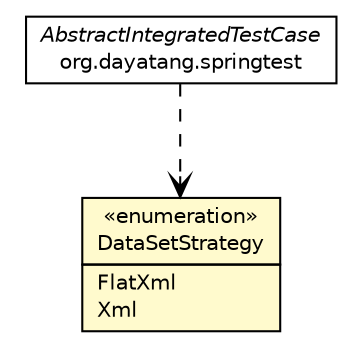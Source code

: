#!/usr/local/bin/dot
#
# Class diagram 
# Generated by UMLGraph version R5_6_6-8-g8d7759 (http://www.umlgraph.org/)
#

digraph G {
	edge [fontname="Helvetica",fontsize=10,labelfontname="Helvetica",labelfontsize=10];
	node [fontname="Helvetica",fontsize=10,shape=plaintext];
	nodesep=0.25;
	ranksep=0.5;
	// org.dayatang.dbunit.DataSetStrategy
	c35649 [label=<<table title="org.dayatang.dbunit.DataSetStrategy" border="0" cellborder="1" cellspacing="0" cellpadding="2" port="p" bgcolor="lemonChiffon" href="./DataSetStrategy.html">
		<tr><td><table border="0" cellspacing="0" cellpadding="1">
<tr><td align="center" balign="center"> &#171;enumeration&#187; </td></tr>
<tr><td align="center" balign="center"> DataSetStrategy </td></tr>
		</table></td></tr>
		<tr><td><table border="0" cellspacing="0" cellpadding="1">
<tr><td align="left" balign="left"> FlatXml </td></tr>
<tr><td align="left" balign="left"> Xml </td></tr>
		</table></td></tr>
		</table>>, URL="./DataSetStrategy.html", fontname="Helvetica", fontcolor="black", fontsize=10.0];
	// org.dayatang.springtest.AbstractIntegratedTestCase
	c35695 [label=<<table title="org.dayatang.springtest.AbstractIntegratedTestCase" border="0" cellborder="1" cellspacing="0" cellpadding="2" port="p" href="../springtest/AbstractIntegratedTestCase.html">
		<tr><td><table border="0" cellspacing="0" cellpadding="1">
<tr><td align="center" balign="center"><font face="Helvetica-Oblique"> AbstractIntegratedTestCase </font></td></tr>
<tr><td align="center" balign="center"> org.dayatang.springtest </td></tr>
		</table></td></tr>
		</table>>, URL="../springtest/AbstractIntegratedTestCase.html", fontname="Helvetica", fontcolor="black", fontsize=10.0];
	// org.dayatang.springtest.AbstractIntegratedTestCase DEPEND org.dayatang.dbunit.DataSetStrategy
	c35695:p -> c35649:p [taillabel="", label=" "headlabel="", fontname="Helvetica", fontcolor="black", fontsize=10.0, color="black", arrowhead=open, style=dashed];
}

